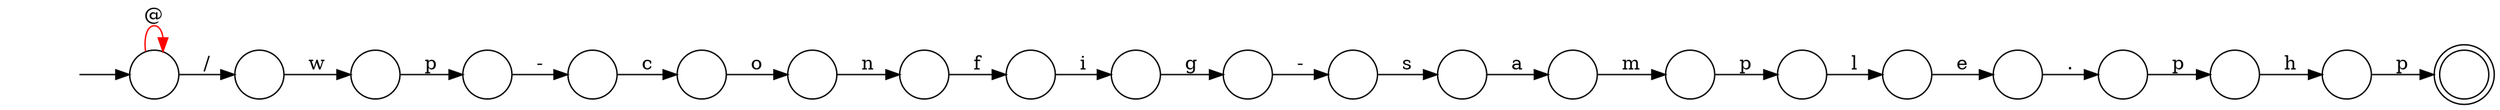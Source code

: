 digraph Automaton {
  rankdir = LR;
  0 [shape=circle,label=""];
  0 -> 16 [label="c"]
  1 [shape=circle,label=""];
  1 -> 2 [label="h"]
  2 [shape=circle,label=""];
  2 -> 20 [label="p"]
  3 [shape=circle,label=""];
  3 -> 14 [label="s"]
  4 [shape=circle,label=""];
  4 -> 1 [label="p"]
  5 [shape=circle,label=""];
  5 -> 11 [label="i"]
  6 [shape=circle,label=""];
  6 -> 19 [label="p"]
  7 [shape=circle,label=""];
  7 -> 0 [label="-"]
  8 [shape=circle,label=""];
  8 -> 12 [label="e"]
  9 [shape=circle,label=""];
  9 -> 5 [label="f"]
  10 [shape=circle,label=""];
  10 -> 6 [label="m"]
  11 [shape=circle,label=""];
  11 -> 17 [label="g"]
  12 [shape=circle,label=""];
  12 -> 4 [label="."]
  13 [shape=circle,label=""];
  initial [shape=plaintext,label=""];
  initial -> 13
  13 -> 18 [label="/"]
  13 -> 13 [label="@",color=red]
  14 [shape=circle,label=""];
  14 -> 10 [label="a"]
  15 [shape=circle,label=""];
  15 -> 7 [label="p"]
  16 [shape=circle,label=""];
  16 -> 21 [label="o"]
  17 [shape=circle,label=""];
  17 -> 3 [label="-"]
  18 [shape=circle,label=""];
  18 -> 15 [label="w"]
  19 [shape=circle,label=""];
  19 -> 8 [label="l"]
  20 [shape=doublecircle,label=""];
  21 [shape=circle,label=""];
  21 -> 9 [label="n"]
}
